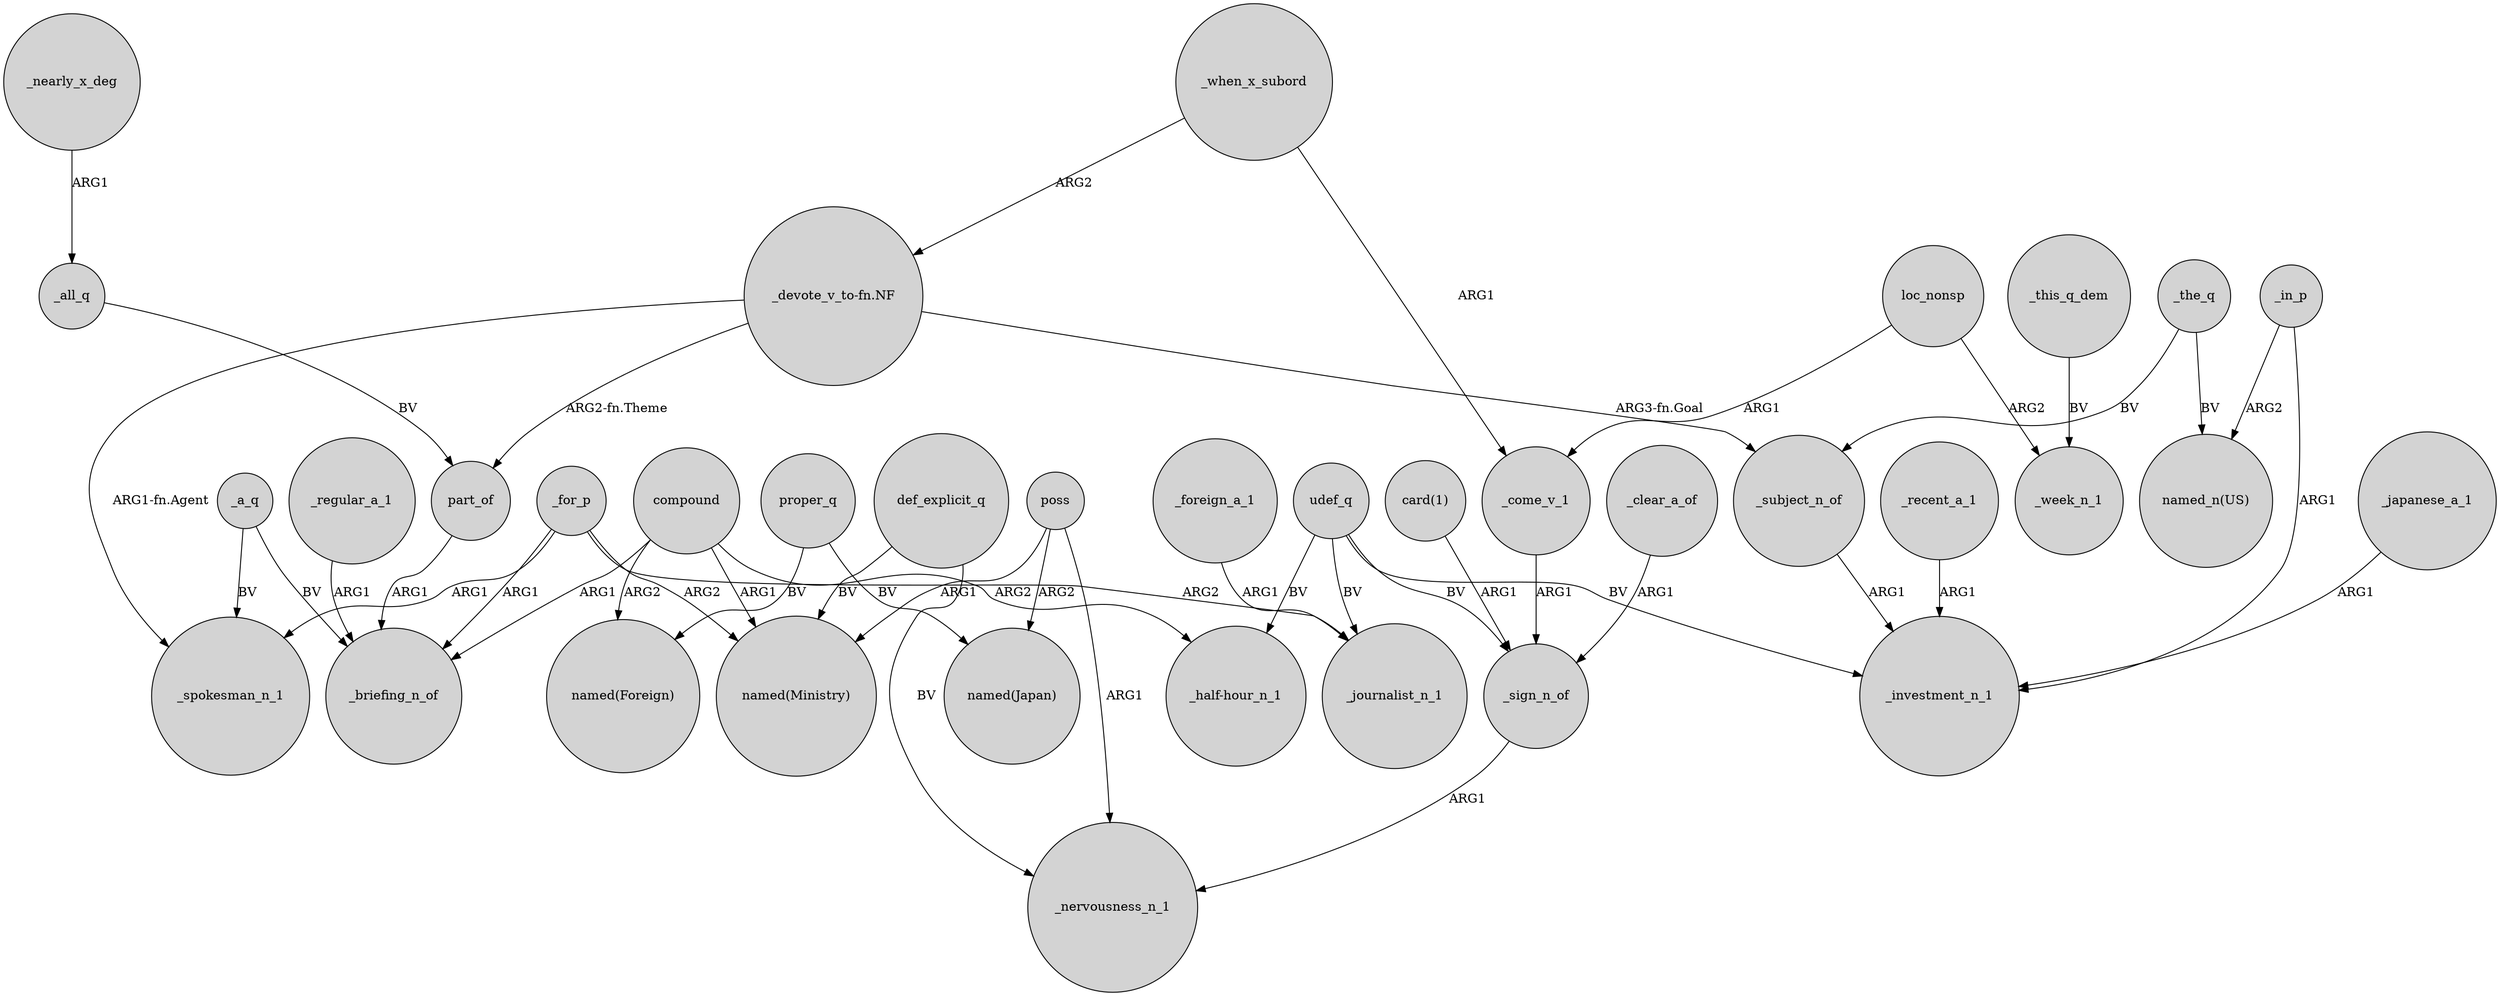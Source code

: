 digraph {
	node [shape=circle style=filled]
	_for_p -> _spokesman_n_1 [label=ARG1]
	compound -> "named(Foreign)" [label=ARG2]
	part_of -> _briefing_n_of [label=ARG1]
	def_explicit_q -> _nervousness_n_1 [label=BV]
	proper_q -> "named(Foreign)" [label=BV]
	_when_x_subord -> _come_v_1 [label=ARG1]
	_all_q -> part_of [label=BV]
	udef_q -> "_half-hour_n_1" [label=BV]
	udef_q -> _journalist_n_1 [label=BV]
	def_explicit_q -> "named(Ministry)" [label=BV]
	_sign_n_of -> _nervousness_n_1 [label=ARG1]
	_clear_a_of -> _sign_n_of [label=ARG1]
	compound -> "named(Ministry)" [label=ARG1]
	"_devote_v_to-fn.NF" -> _subject_n_of [label="ARG3-fn.Goal"]
	"_devote_v_to-fn.NF" -> part_of [label="ARG2-fn.Theme"]
	_when_x_subord -> "_devote_v_to-fn.NF" [label=ARG2]
	poss -> _nervousness_n_1 [label=ARG1]
	"_devote_v_to-fn.NF" -> _spokesman_n_1 [label="ARG1-fn.Agent"]
	_in_p -> "named_n(US)" [label=ARG2]
	proper_q -> "named(Japan)" [label=BV]
	loc_nonsp -> _come_v_1 [label=ARG1]
	_regular_a_1 -> _briefing_n_of [label=ARG1]
	compound -> _briefing_n_of [label=ARG1]
	_nearly_x_deg -> _all_q [label=ARG1]
	_the_q -> _subject_n_of [label=BV]
	_the_q -> "named_n(US)" [label=BV]
	_a_q -> _briefing_n_of [label=BV]
	_this_q_dem -> _week_n_1 [label=BV]
	poss -> "named(Japan)" [label=ARG2]
	loc_nonsp -> _week_n_1 [label=ARG2]
	udef_q -> _sign_n_of [label=BV]
	_come_v_1 -> _sign_n_of [label=ARG1]
	_for_p -> _briefing_n_of [label=ARG1]
	compound -> "_half-hour_n_1" [label=ARG2]
	_for_p -> _journalist_n_1 [label=ARG2]
	_subject_n_of -> _investment_n_1 [label=ARG1]
	_japanese_a_1 -> _investment_n_1 [label=ARG1]
	udef_q -> _investment_n_1 [label=BV]
	_for_p -> "named(Ministry)" [label=ARG2]
	"card(1)" -> _sign_n_of [label=ARG1]
	_recent_a_1 -> _investment_n_1 [label=ARG1]
	_a_q -> _spokesman_n_1 [label=BV]
	_foreign_a_1 -> _journalist_n_1 [label=ARG1]
	poss -> "named(Ministry)" [label=ARG1]
	_in_p -> _investment_n_1 [label=ARG1]
}

